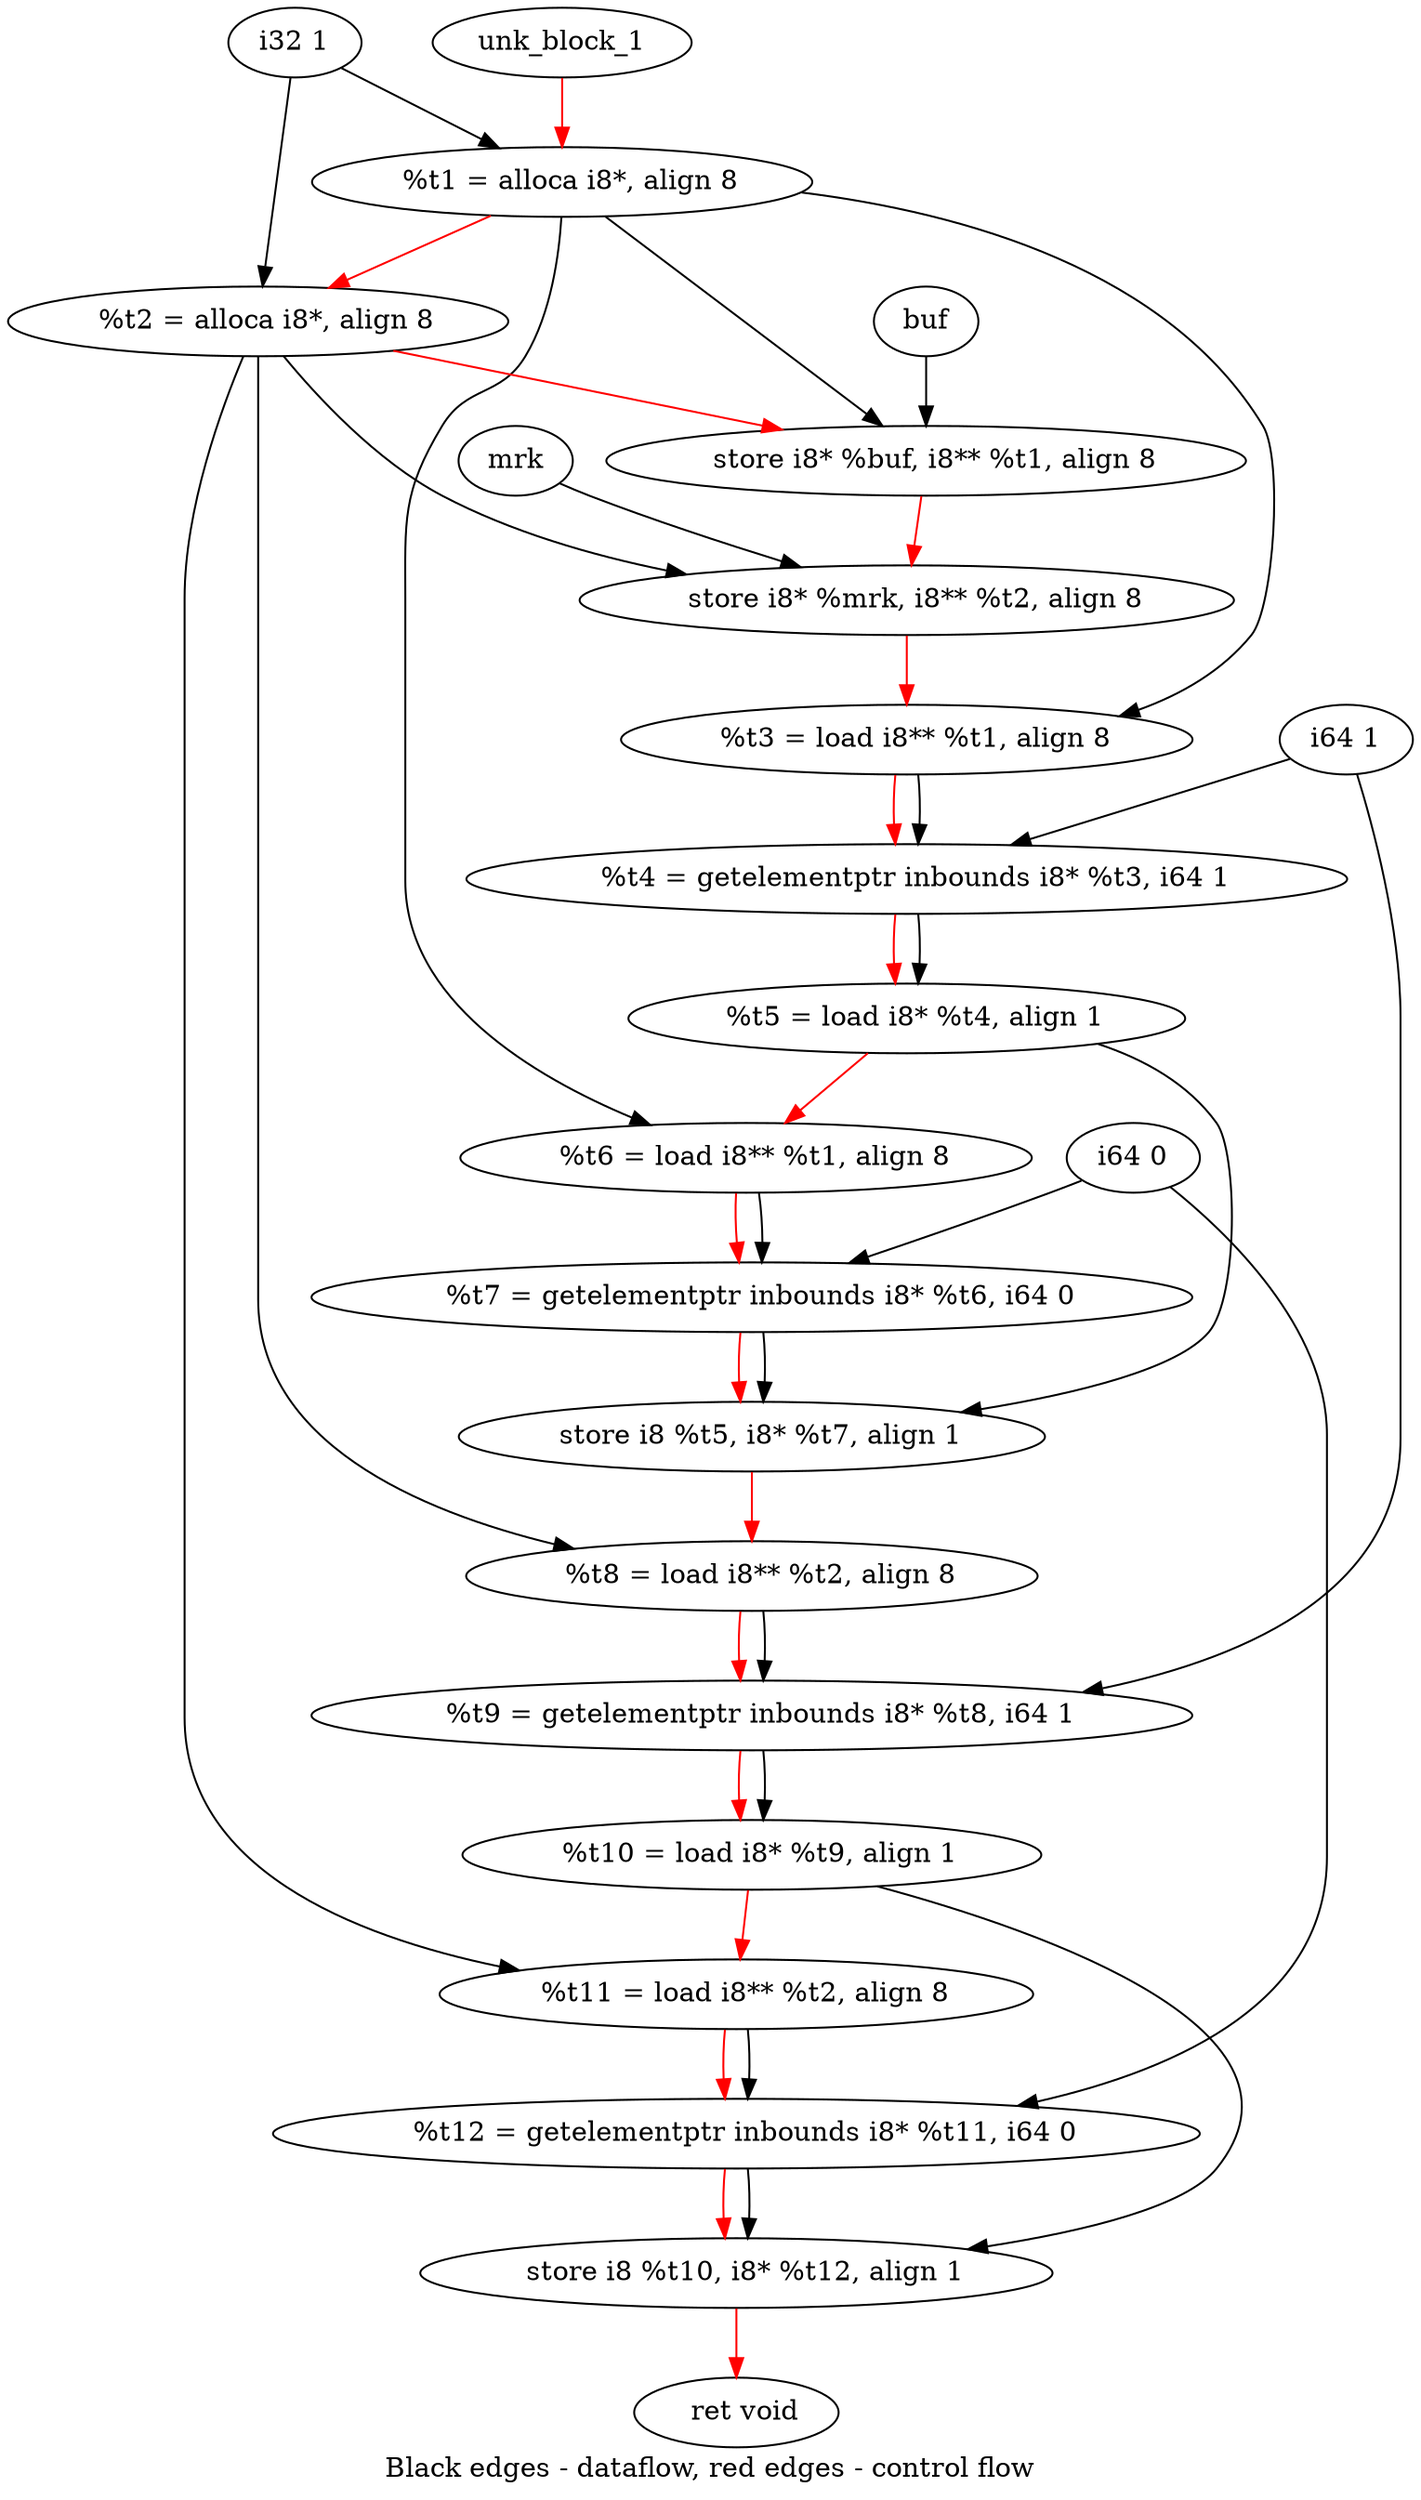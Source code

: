 digraph G {
compound=true
label="Black edges - dataflow, red edges - control flow"
"t1" [label="  %t1 = alloca i8*, align 8"]
"t2" [label="  %t2 = alloca i8*, align 8"]
"_1" [label="  store i8* %buf, i8** %t1, align 8"]
"_2" [label="  store i8* %mrk, i8** %t2, align 8"]
"t3" [label="  %t3 = load i8** %t1, align 8"]
"t4" [label="  %t4 = getelementptr inbounds i8* %t3, i64 1"]
"t5" [label="  %t5 = load i8* %t4, align 1"]
"t6" [label="  %t6 = load i8** %t1, align 8"]
"t7" [label="  %t7 = getelementptr inbounds i8* %t6, i64 0"]
"_3" [label="  store i8 %t5, i8* %t7, align 1"]
"t8" [label="  %t8 = load i8** %t2, align 8"]
"t9" [label="  %t9 = getelementptr inbounds i8* %t8, i64 1"]
"t10" [label="  %t10 = load i8* %t9, align 1"]
"t11" [label="  %t11 = load i8** %t2, align 8"]
"t12" [label="  %t12 = getelementptr inbounds i8* %t11, i64 0"]
"_4" [label="  store i8 %t10, i8* %t12, align 1"]
"_5" [label="  ret void"]
"unk_block_1" -> "t1"[color=red]
"i32 1" -> "t1"
"t1" -> "t2"[color=red weight=2]
"i32 1" -> "t2"
"t2" -> "_1"[color=red weight=2]
"buf" -> "_1"
"t1" -> "_1"
"_1" -> "_2"[color=red weight=2]
"mrk" -> "_2"
"t2" -> "_2"
"_2" -> "t3"[color=red weight=2]
"t1" -> "t3"
"t3" -> "t4"[color=red weight=2]
"t3" -> "t4"
"i64 1" -> "t4"
"t4" -> "t5"[color=red weight=2]
"t4" -> "t5"
"t5" -> "t6"[color=red weight=2]
"t1" -> "t6"
"t6" -> "t7"[color=red weight=2]
"t6" -> "t7"
"i64 0" -> "t7"
"t7" -> "_3"[color=red weight=2]
"t5" -> "_3"
"t7" -> "_3"
"_3" -> "t8"[color=red weight=2]
"t2" -> "t8"
"t8" -> "t9"[color=red weight=2]
"t8" -> "t9"
"i64 1" -> "t9"
"t9" -> "t10"[color=red weight=2]
"t9" -> "t10"
"t10" -> "t11"[color=red weight=2]
"t2" -> "t11"
"t11" -> "t12"[color=red weight=2]
"t11" -> "t12"
"i64 0" -> "t12"
"t12" -> "_4"[color=red weight=2]
"t10" -> "_4"
"t12" -> "_4"
"_4" -> "_5"[color=red weight=2]

}
